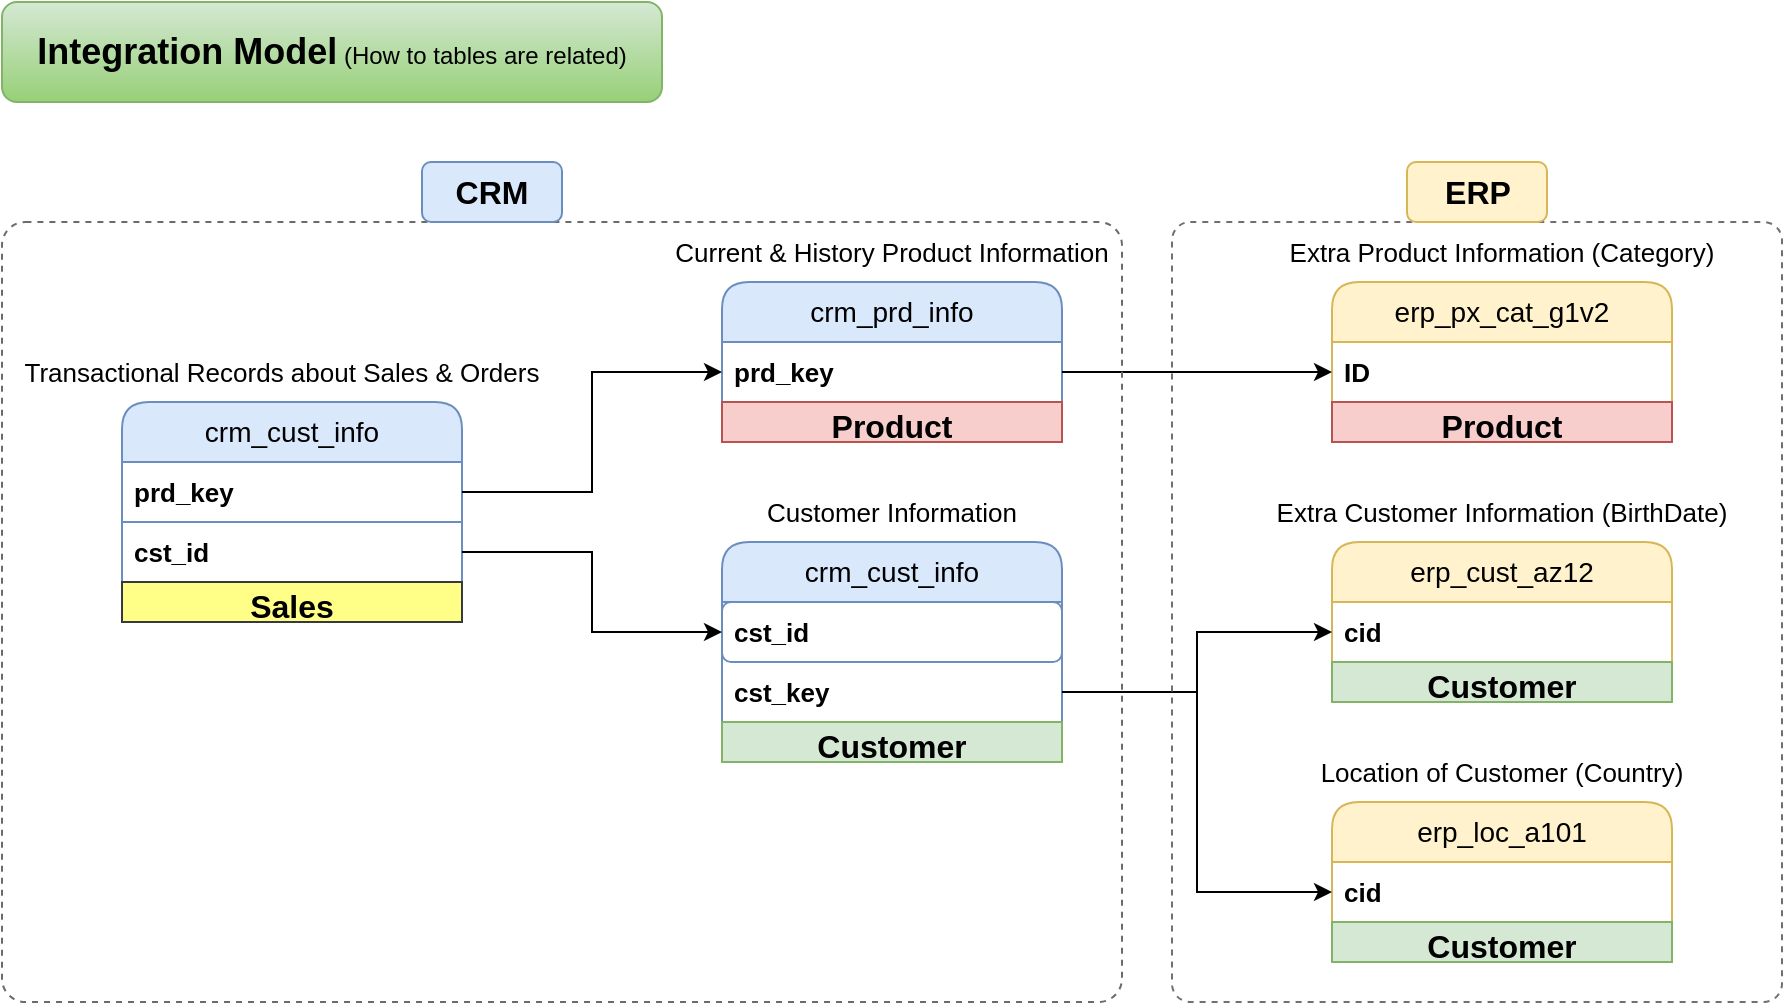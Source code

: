 <mxfile version="28.1.2">
  <diagram name="Page-1" id="V4Xmx8-2ra13LYcRRimI">
    <mxGraphModel dx="1892" dy="626" grid="1" gridSize="10" guides="1" tooltips="1" connect="1" arrows="1" fold="1" page="1" pageScale="1" pageWidth="850" pageHeight="1100" math="0" shadow="0">
      <root>
        <mxCell id="0" />
        <mxCell id="1" parent="0" />
        <mxCell id="T2E0EPtnHiAVH1xd0ist-1" value="&lt;font style=&quot;&quot;&gt;&lt;b style=&quot;&quot;&gt;&lt;font style=&quot;font-size: 18px;&quot;&gt;Integration Model&lt;/font&gt; &lt;/b&gt;&lt;/font&gt;&lt;font&gt;(How to tables are related)&lt;/font&gt;" style="text;html=1;align=center;verticalAlign=middle;whiteSpace=wrap;rounded=1;fillColor=#d5e8d4;strokeColor=#82b366;gradientColor=#97d077;" parent="1" vertex="1">
          <mxGeometry x="-210" y="40" width="330" height="50" as="geometry" />
        </mxCell>
        <mxCell id="T2E0EPtnHiAVH1xd0ist-2" value="&lt;font style=&quot;font-size: 14px;&quot;&gt;crm_cust_info&lt;/font&gt;" style="swimlane;fontStyle=0;childLayout=stackLayout;horizontal=1;startSize=30;horizontalStack=0;resizeParent=1;resizeParentMax=0;resizeLast=0;collapsible=1;marginBottom=0;whiteSpace=wrap;html=1;rounded=1;fillColor=#dae8fc;strokeColor=#6c8ebf;swimlaneLine=1;" parent="1" vertex="1">
          <mxGeometry x="150" y="310" width="170" height="110" as="geometry" />
        </mxCell>
        <mxCell id="T2E0EPtnHiAVH1xd0ist-3" value="&lt;b&gt;&lt;font style=&quot;font-size: 13px;&quot;&gt;cst_id&lt;/font&gt;&lt;/b&gt;" style="text;strokeColor=#6c8ebf;fillColor=none;align=left;verticalAlign=middle;spacingLeft=4;spacingRight=4;overflow=hidden;points=[[0,0.5],[1,0.5]];portConstraint=eastwest;rotatable=0;whiteSpace=wrap;html=1;rounded=1;shadow=0;" parent="T2E0EPtnHiAVH1xd0ist-2" vertex="1">
          <mxGeometry y="30" width="170" height="30" as="geometry" />
        </mxCell>
        <mxCell id="8Cmp22PP6JHMid2Gr0Us-15" value="&lt;b&gt;&lt;font style=&quot;font-size: 13px;&quot;&gt;cst_key&lt;/font&gt;&lt;/b&gt;" style="text;strokeColor=none;fillColor=none;align=left;verticalAlign=middle;spacingLeft=4;spacingRight=4;overflow=hidden;points=[[0,0.5],[1,0.5]];portConstraint=eastwest;rotatable=0;whiteSpace=wrap;html=1;rounded=1;" parent="T2E0EPtnHiAVH1xd0ist-2" vertex="1">
          <mxGeometry y="60" width="170" height="30" as="geometry" />
        </mxCell>
        <mxCell id="oE6MfMjiElKP3dV24xXb-1" value="&lt;font style=&quot;font-size: 16px;&quot;&gt;&lt;b&gt;Customer&lt;/b&gt;&lt;/font&gt;" style="text;html=1;strokeColor=#82b366;fillColor=#d5e8d4;align=center;verticalAlign=middle;whiteSpace=wrap;overflow=hidden;" vertex="1" parent="T2E0EPtnHiAVH1xd0ist-2">
          <mxGeometry y="90" width="170" height="20" as="geometry" />
        </mxCell>
        <mxCell id="T2E0EPtnHiAVH1xd0ist-6" value="&lt;font style=&quot;font-size: 13px;&quot;&gt;Customer Information&lt;/font&gt;" style="text;html=1;align=center;verticalAlign=middle;whiteSpace=wrap;rounded=0;" parent="1" vertex="1">
          <mxGeometry x="160" y="280" width="150" height="30" as="geometry" />
        </mxCell>
        <mxCell id="T2E0EPtnHiAVH1xd0ist-7" value="&lt;font style=&quot;font-size: 14px;&quot;&gt;crm_prd_info&lt;/font&gt;" style="swimlane;fontStyle=0;childLayout=stackLayout;horizontal=1;startSize=30;horizontalStack=0;resizeParent=1;resizeParentMax=0;resizeLast=0;collapsible=1;marginBottom=0;whiteSpace=wrap;html=1;rounded=1;fillColor=#dae8fc;strokeColor=#6c8ebf;" parent="1" vertex="1">
          <mxGeometry x="150" y="180" width="170" height="80" as="geometry" />
        </mxCell>
        <mxCell id="T2E0EPtnHiAVH1xd0ist-8" value="&lt;b&gt;&lt;font style=&quot;font-size: 13px;&quot;&gt;prd_key&lt;/font&gt;&lt;/b&gt;" style="text;strokeColor=none;fillColor=none;align=left;verticalAlign=middle;spacingLeft=4;spacingRight=4;overflow=hidden;points=[[0,0.5],[1,0.5]];portConstraint=eastwest;rotatable=0;whiteSpace=wrap;html=1;" parent="T2E0EPtnHiAVH1xd0ist-7" vertex="1">
          <mxGeometry y="30" width="170" height="30" as="geometry" />
        </mxCell>
        <mxCell id="oE6MfMjiElKP3dV24xXb-6" value="&lt;font style=&quot;font-size: 16px;&quot;&gt;&lt;b&gt;Product&lt;/b&gt;&lt;/font&gt;" style="text;html=1;strokeColor=#b85450;fillColor=#f8cecc;align=center;verticalAlign=middle;whiteSpace=wrap;overflow=hidden;" vertex="1" parent="T2E0EPtnHiAVH1xd0ist-7">
          <mxGeometry y="60" width="170" height="20" as="geometry" />
        </mxCell>
        <mxCell id="T2E0EPtnHiAVH1xd0ist-9" value="&lt;font style=&quot;font-size: 13px;&quot;&gt;Current &amp;amp; History Product Information&lt;/font&gt;" style="text;html=1;align=center;verticalAlign=middle;whiteSpace=wrap;rounded=0;" parent="1" vertex="1">
          <mxGeometry x="120" y="150" width="230" height="30" as="geometry" />
        </mxCell>
        <mxCell id="T2E0EPtnHiAVH1xd0ist-10" value="&lt;font style=&quot;font-size: 14px;&quot;&gt;crm_cust_info&lt;/font&gt;" style="swimlane;fontStyle=0;childLayout=stackLayout;horizontal=1;startSize=30;horizontalStack=0;resizeParent=1;resizeParentMax=0;resizeLast=0;collapsible=1;marginBottom=0;whiteSpace=wrap;html=1;rounded=1;fillColor=#dae8fc;strokeColor=#6c8ebf;" parent="1" vertex="1">
          <mxGeometry x="-150" y="240" width="170" height="110" as="geometry" />
        </mxCell>
        <mxCell id="T2E0EPtnHiAVH1xd0ist-11" value="&lt;b&gt;&lt;font style=&quot;font-size: 13px;&quot;&gt;prd_key&lt;/font&gt;&lt;/b&gt;" style="text;strokeColor=#6c8ebf;fillColor=none;align=left;verticalAlign=middle;spacingLeft=4;spacingRight=4;overflow=hidden;points=[[0,0.5],[1,0.5]];portConstraint=eastwest;rotatable=0;whiteSpace=wrap;html=1;" parent="T2E0EPtnHiAVH1xd0ist-10" vertex="1">
          <mxGeometry y="30" width="170" height="30" as="geometry" />
        </mxCell>
        <mxCell id="T2E0EPtnHiAVH1xd0ist-13" value="&lt;b&gt;&lt;font style=&quot;font-size: 13px;&quot;&gt;cst_id&lt;/font&gt;&lt;/b&gt;" style="text;strokeColor=none;fillColor=none;align=left;verticalAlign=middle;spacingLeft=4;spacingRight=4;overflow=hidden;points=[[0,0.5],[1,0.5]];portConstraint=eastwest;rotatable=0;whiteSpace=wrap;html=1;" parent="T2E0EPtnHiAVH1xd0ist-10" vertex="1">
          <mxGeometry y="60" width="170" height="30" as="geometry" />
        </mxCell>
        <mxCell id="oE6MfMjiElKP3dV24xXb-7" value="&lt;font style=&quot;font-size: 16px;&quot;&gt;&lt;b&gt;Sales&lt;/b&gt;&lt;/font&gt;" style="text;html=1;strokeColor=#36393d;fillColor=#ffff88;align=center;verticalAlign=middle;whiteSpace=wrap;overflow=hidden;" vertex="1" parent="T2E0EPtnHiAVH1xd0ist-10">
          <mxGeometry y="90" width="170" height="20" as="geometry" />
        </mxCell>
        <mxCell id="T2E0EPtnHiAVH1xd0ist-12" value="&lt;font style=&quot;font-size: 13px;&quot;&gt;Transactional Records about Sales &amp;amp; Orders&lt;/font&gt;" style="text;html=1;align=center;verticalAlign=middle;whiteSpace=wrap;rounded=0;" parent="1" vertex="1">
          <mxGeometry x="-200" y="210" width="260" height="30" as="geometry" />
        </mxCell>
        <mxCell id="T2E0EPtnHiAVH1xd0ist-15" style="edgeStyle=orthogonalEdgeStyle;rounded=0;orthogonalLoop=1;jettySize=auto;html=1;entryX=0;entryY=0.5;entryDx=0;entryDy=0;" parent="1" source="T2E0EPtnHiAVH1xd0ist-13" target="T2E0EPtnHiAVH1xd0ist-3" edge="1">
          <mxGeometry relative="1" as="geometry" />
        </mxCell>
        <mxCell id="T2E0EPtnHiAVH1xd0ist-16" style="edgeStyle=orthogonalEdgeStyle;rounded=0;orthogonalLoop=1;jettySize=auto;html=1;entryX=0;entryY=0.5;entryDx=0;entryDy=0;" parent="1" source="T2E0EPtnHiAVH1xd0ist-11" target="T2E0EPtnHiAVH1xd0ist-8" edge="1">
          <mxGeometry relative="1" as="geometry" />
        </mxCell>
        <mxCell id="8Cmp22PP6JHMid2Gr0Us-8" value="&lt;font style=&quot;font-size: 14px;&quot;&gt;erp_cust_az12&lt;/font&gt;" style="swimlane;fontStyle=0;childLayout=stackLayout;horizontal=1;startSize=30;horizontalStack=0;resizeParent=1;resizeParentMax=0;resizeLast=0;collapsible=1;marginBottom=0;whiteSpace=wrap;html=1;rounded=1;fillColor=#fff2cc;strokeColor=#d6b656;" parent="1" vertex="1">
          <mxGeometry x="455" y="310" width="170" height="80" as="geometry" />
        </mxCell>
        <mxCell id="8Cmp22PP6JHMid2Gr0Us-9" value="&lt;b&gt;&lt;font style=&quot;font-size: 13px;&quot;&gt;cid&lt;/font&gt;&lt;/b&gt;" style="text;strokeColor=none;fillColor=none;align=left;verticalAlign=middle;spacingLeft=4;spacingRight=4;overflow=hidden;points=[[0,0.5],[1,0.5]];portConstraint=eastwest;rotatable=0;whiteSpace=wrap;html=1;" parent="8Cmp22PP6JHMid2Gr0Us-8" vertex="1">
          <mxGeometry y="30" width="170" height="30" as="geometry" />
        </mxCell>
        <mxCell id="oE6MfMjiElKP3dV24xXb-5" value="&lt;font style=&quot;font-size: 16px;&quot;&gt;&lt;b&gt;Customer&lt;/b&gt;&lt;/font&gt;" style="text;html=1;strokeColor=#82b366;fillColor=#d5e8d4;align=center;verticalAlign=middle;whiteSpace=wrap;overflow=hidden;" vertex="1" parent="8Cmp22PP6JHMid2Gr0Us-8">
          <mxGeometry y="60" width="170" height="20" as="geometry" />
        </mxCell>
        <mxCell id="8Cmp22PP6JHMid2Gr0Us-10" value="&lt;font style=&quot;font-size: 13px;&quot;&gt;Extra Customer Information (BirthDate)&lt;/font&gt;" style="text;html=1;align=center;verticalAlign=middle;whiteSpace=wrap;rounded=0;" parent="1" vertex="1">
          <mxGeometry x="425" y="280" width="230" height="30" as="geometry" />
        </mxCell>
        <mxCell id="8Cmp22PP6JHMid2Gr0Us-11" value="&lt;font style=&quot;font-size: 14px;&quot;&gt;erp_loc_a101&lt;/font&gt;" style="swimlane;fontStyle=0;childLayout=stackLayout;horizontal=1;startSize=30;horizontalStack=0;resizeParent=1;resizeParentMax=0;resizeLast=0;collapsible=1;marginBottom=0;whiteSpace=wrap;html=1;rounded=1;fillColor=#fff2cc;strokeColor=#d6b656;" parent="1" vertex="1">
          <mxGeometry x="455" y="440" width="170" height="80" as="geometry" />
        </mxCell>
        <mxCell id="8Cmp22PP6JHMid2Gr0Us-12" value="&lt;b&gt;&lt;font style=&quot;font-size: 13px;&quot;&gt;cid&lt;/font&gt;&lt;/b&gt;" style="text;strokeColor=none;fillColor=none;align=left;verticalAlign=middle;spacingLeft=4;spacingRight=4;overflow=hidden;points=[[0,0.5],[1,0.5]];portConstraint=eastwest;rotatable=0;whiteSpace=wrap;html=1;" parent="8Cmp22PP6JHMid2Gr0Us-11" vertex="1">
          <mxGeometry y="30" width="170" height="30" as="geometry" />
        </mxCell>
        <mxCell id="oE6MfMjiElKP3dV24xXb-4" value="&lt;font style=&quot;font-size: 16px;&quot;&gt;&lt;b&gt;Customer&lt;/b&gt;&lt;/font&gt;" style="text;html=1;strokeColor=#82b366;fillColor=#d5e8d4;align=center;verticalAlign=middle;whiteSpace=wrap;overflow=hidden;" vertex="1" parent="8Cmp22PP6JHMid2Gr0Us-11">
          <mxGeometry y="60" width="170" height="20" as="geometry" />
        </mxCell>
        <mxCell id="8Cmp22PP6JHMid2Gr0Us-13" value="&lt;font style=&quot;font-size: 13px;&quot;&gt;Location of Customer (Country)&lt;/font&gt;" style="text;html=1;align=center;verticalAlign=middle;whiteSpace=wrap;rounded=0;" parent="1" vertex="1">
          <mxGeometry x="425" y="410" width="230" height="30" as="geometry" />
        </mxCell>
        <mxCell id="8Cmp22PP6JHMid2Gr0Us-16" style="edgeStyle=orthogonalEdgeStyle;rounded=0;orthogonalLoop=1;jettySize=auto;html=1;entryX=0;entryY=0.5;entryDx=0;entryDy=0;" parent="1" source="8Cmp22PP6JHMid2Gr0Us-15" target="8Cmp22PP6JHMid2Gr0Us-9" edge="1">
          <mxGeometry relative="1" as="geometry" />
        </mxCell>
        <mxCell id="8Cmp22PP6JHMid2Gr0Us-17" style="edgeStyle=orthogonalEdgeStyle;rounded=0;orthogonalLoop=1;jettySize=auto;html=1;entryX=0;entryY=0.5;entryDx=0;entryDy=0;" parent="1" source="8Cmp22PP6JHMid2Gr0Us-15" target="8Cmp22PP6JHMid2Gr0Us-12" edge="1">
          <mxGeometry relative="1" as="geometry" />
        </mxCell>
        <mxCell id="8Cmp22PP6JHMid2Gr0Us-18" value="&lt;font style=&quot;font-size: 14px;&quot;&gt;erp_px_cat_g1v2&lt;/font&gt;" style="swimlane;fontStyle=0;childLayout=stackLayout;horizontal=1;startSize=30;horizontalStack=0;resizeParent=1;resizeParentMax=0;resizeLast=0;collapsible=1;marginBottom=0;whiteSpace=wrap;html=1;rounded=1;fillColor=#fff2cc;strokeColor=#d6b656;" parent="1" vertex="1">
          <mxGeometry x="455" y="180" width="170" height="80" as="geometry" />
        </mxCell>
        <mxCell id="8Cmp22PP6JHMid2Gr0Us-19" value="&lt;b&gt;&lt;font style=&quot;font-size: 13px;&quot;&gt;ID&lt;/font&gt;&lt;/b&gt;" style="text;strokeColor=none;fillColor=none;align=left;verticalAlign=middle;spacingLeft=4;spacingRight=4;overflow=hidden;points=[[0,0.5],[1,0.5]];portConstraint=eastwest;rotatable=0;whiteSpace=wrap;html=1;" parent="8Cmp22PP6JHMid2Gr0Us-18" vertex="1">
          <mxGeometry y="30" width="170" height="30" as="geometry" />
        </mxCell>
        <mxCell id="oE6MfMjiElKP3dV24xXb-3" value="&lt;font style=&quot;font-size: 16px;&quot;&gt;&lt;b&gt;Product&lt;/b&gt;&lt;/font&gt;" style="text;html=1;strokeColor=#b85450;fillColor=#f8cecc;align=center;verticalAlign=middle;whiteSpace=wrap;overflow=hidden;" vertex="1" parent="8Cmp22PP6JHMid2Gr0Us-18">
          <mxGeometry y="60" width="170" height="20" as="geometry" />
        </mxCell>
        <mxCell id="8Cmp22PP6JHMid2Gr0Us-20" value="&lt;font style=&quot;font-size: 13px;&quot;&gt;Extra Product Information (Category)&lt;/font&gt;" style="text;html=1;align=center;verticalAlign=middle;whiteSpace=wrap;rounded=0;" parent="1" vertex="1">
          <mxGeometry x="425" y="150" width="230" height="30" as="geometry" />
        </mxCell>
        <mxCell id="8Cmp22PP6JHMid2Gr0Us-21" style="edgeStyle=orthogonalEdgeStyle;rounded=0;orthogonalLoop=1;jettySize=auto;html=1;" parent="1" source="T2E0EPtnHiAVH1xd0ist-8" target="8Cmp22PP6JHMid2Gr0Us-19" edge="1">
          <mxGeometry relative="1" as="geometry" />
        </mxCell>
        <mxCell id="8Cmp22PP6JHMid2Gr0Us-22" value="" style="rounded=1;whiteSpace=wrap;html=1;arcSize=3;fillColor=none;dashed=1;strokeColor=light-dark(#6c6a6a, #ededed);" parent="1" vertex="1">
          <mxGeometry x="-210" y="150" width="560" height="390" as="geometry" />
        </mxCell>
        <mxCell id="8Cmp22PP6JHMid2Gr0Us-23" value="&lt;font style=&quot;font-size: 16px;&quot;&gt;CRM&lt;/font&gt;" style="text;html=1;align=center;verticalAlign=middle;whiteSpace=wrap;rounded=1;fillColor=#dae8fc;fontStyle=1;strokeColor=#6c8ebf;" parent="1" vertex="1">
          <mxGeometry y="120" width="70" height="30" as="geometry" />
        </mxCell>
        <mxCell id="8Cmp22PP6JHMid2Gr0Us-24" value="" style="rounded=1;whiteSpace=wrap;html=1;arcSize=3;fillColor=none;dashed=1;strokeColor=light-dark(#707070, #ededed);" parent="1" vertex="1">
          <mxGeometry x="375" y="150" width="305" height="390" as="geometry" />
        </mxCell>
        <mxCell id="8Cmp22PP6JHMid2Gr0Us-25" value="&lt;font style=&quot;font-size: 16px;&quot;&gt;ERP&lt;/font&gt;" style="text;html=1;align=center;verticalAlign=middle;whiteSpace=wrap;rounded=1;fillColor=#fff2cc;fontStyle=1;strokeColor=#d6b656;" parent="1" vertex="1">
          <mxGeometry x="492.5" y="120" width="70" height="30" as="geometry" />
        </mxCell>
      </root>
    </mxGraphModel>
  </diagram>
</mxfile>
